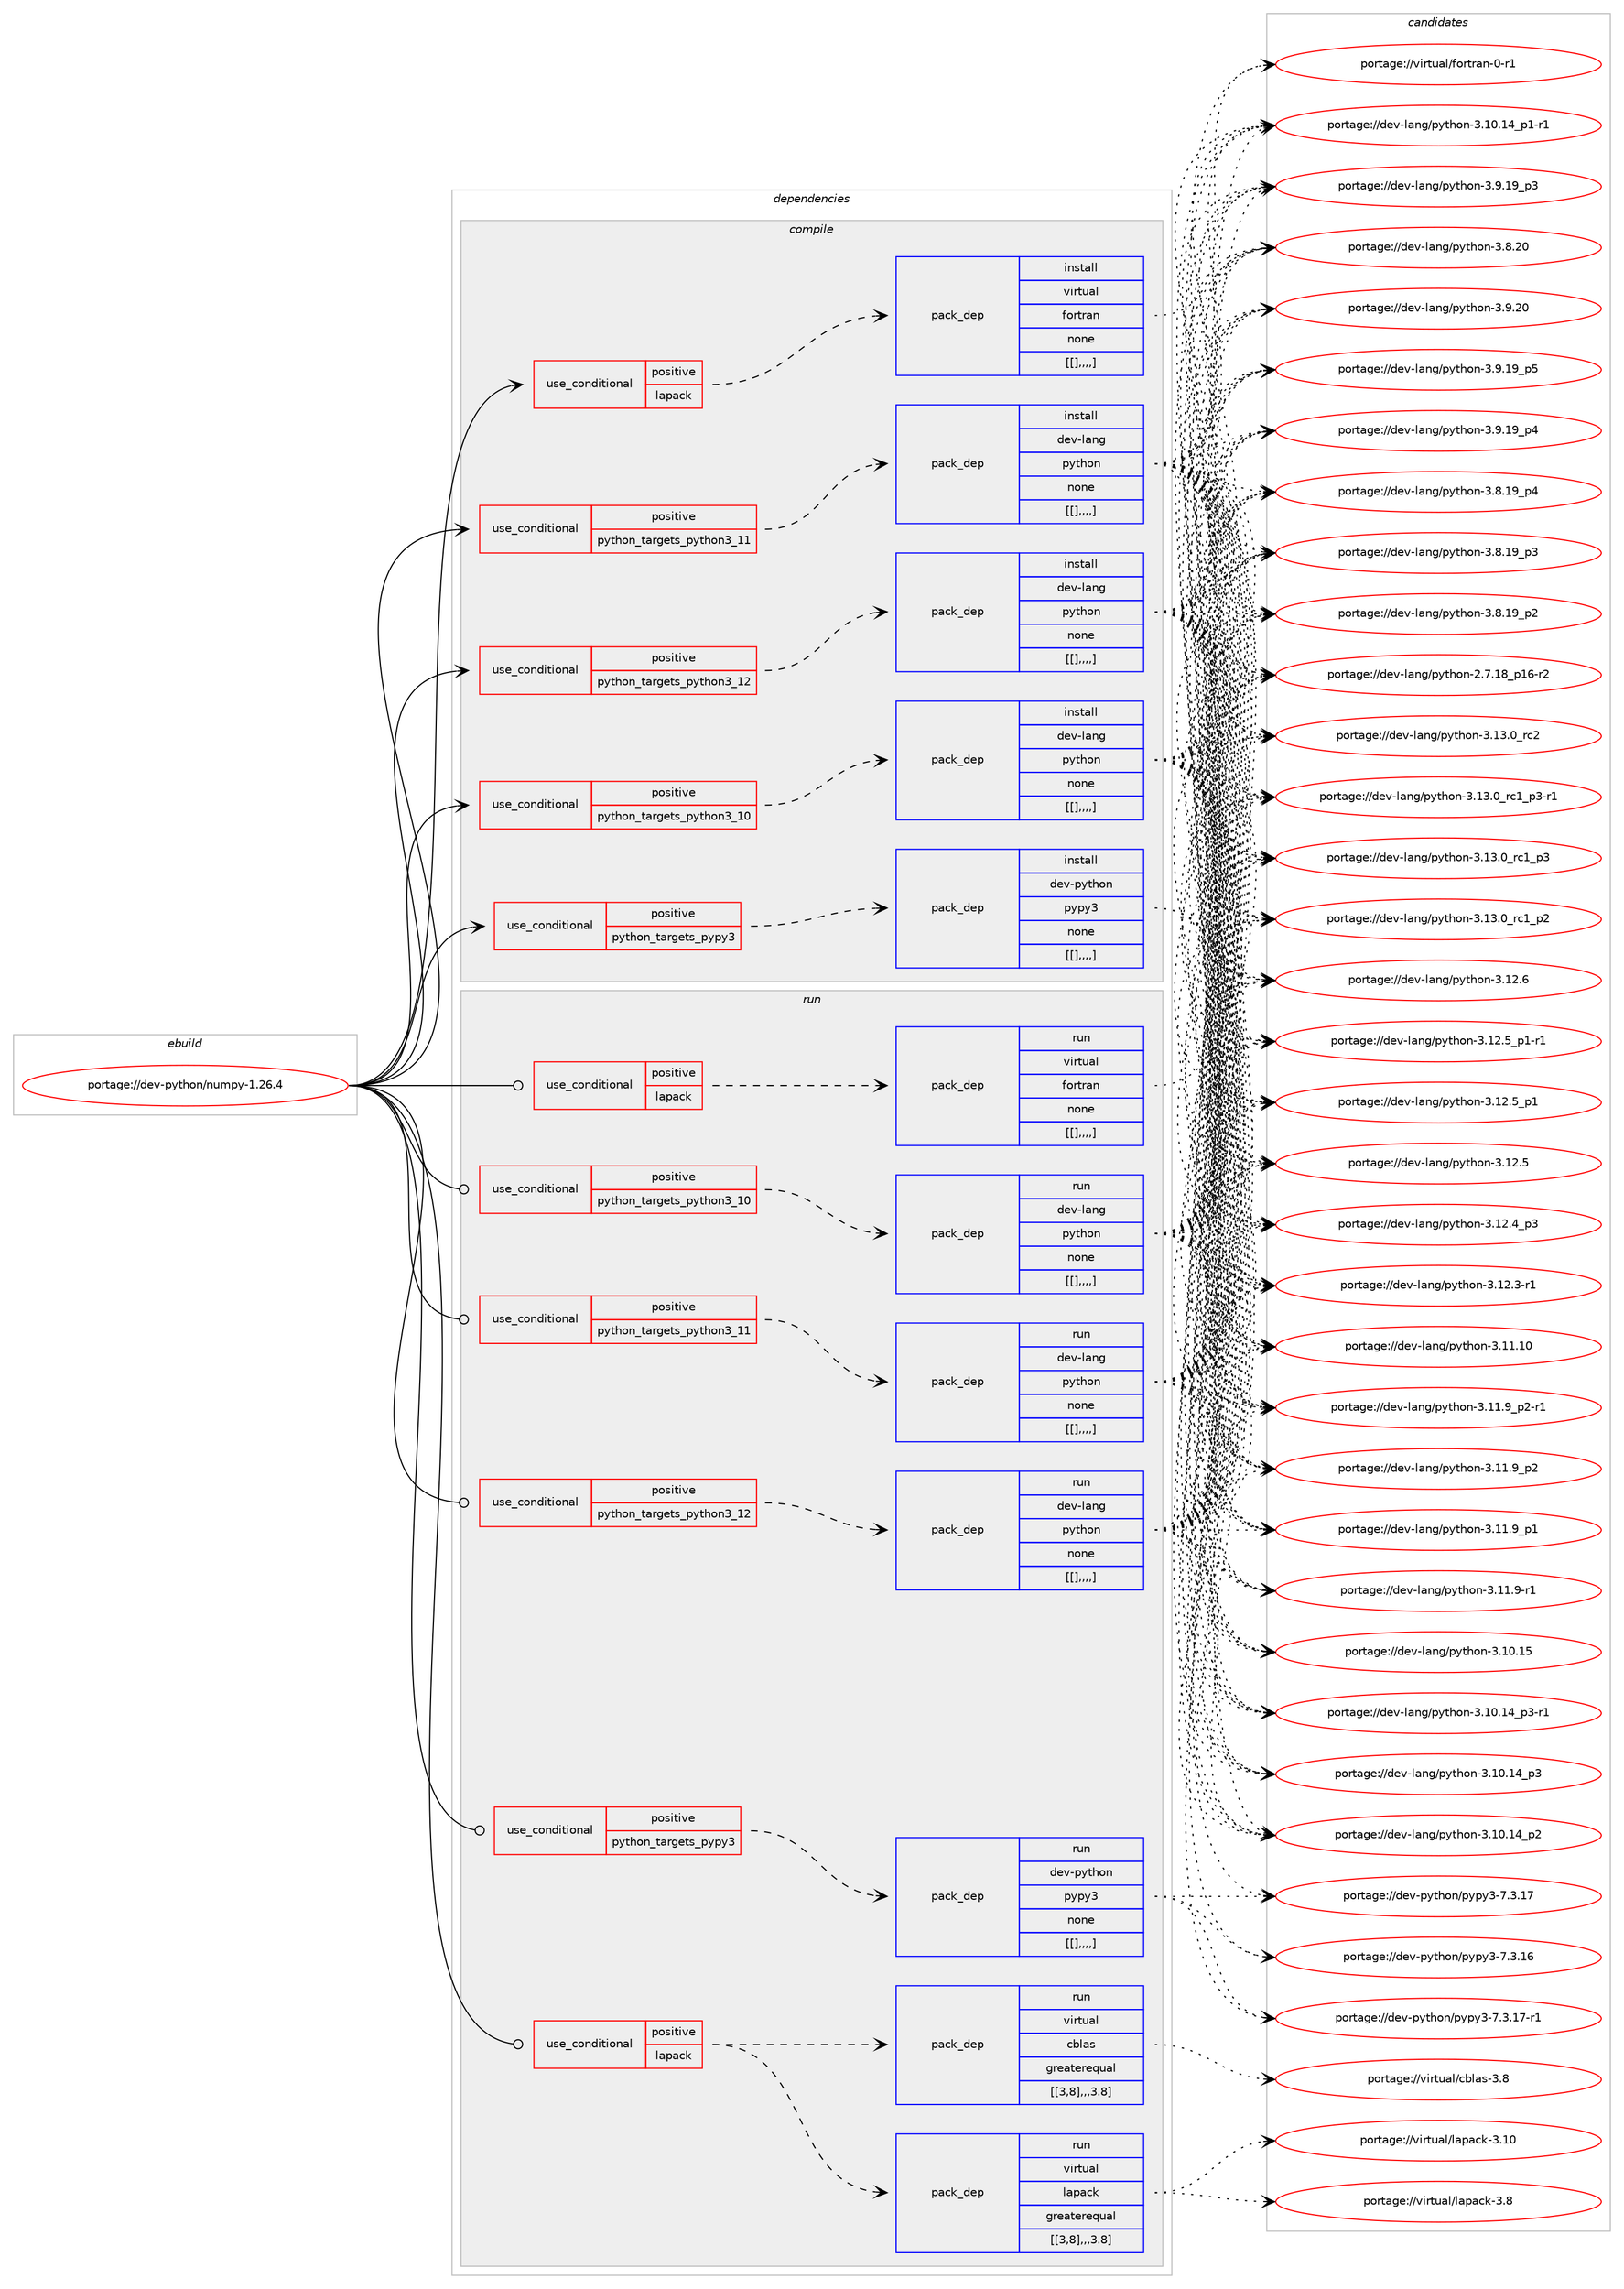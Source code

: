 digraph prolog {

# *************
# Graph options
# *************

newrank=true;
concentrate=true;
compound=true;
graph [rankdir=LR,fontname=Helvetica,fontsize=10,ranksep=1.5];#, ranksep=2.5, nodesep=0.2];
edge  [arrowhead=vee];
node  [fontname=Helvetica,fontsize=10];

# **********
# The ebuild
# **********

subgraph cluster_leftcol {
color=gray;
label=<<i>ebuild</i>>;
id [label="portage://dev-python/numpy-1.26.4", color=red, width=4, href="../dev-python/numpy-1.26.4.svg"];
}

# ****************
# The dependencies
# ****************

subgraph cluster_midcol {
color=gray;
label=<<i>dependencies</i>>;
subgraph cluster_compile {
fillcolor="#eeeeee";
style=filled;
label=<<i>compile</i>>;
subgraph cond36090 {
dependency154043 [label=<<TABLE BORDER="0" CELLBORDER="1" CELLSPACING="0" CELLPADDING="4"><TR><TD ROWSPAN="3" CELLPADDING="10">use_conditional</TD></TR><TR><TD>positive</TD></TR><TR><TD>lapack</TD></TR></TABLE>>, shape=none, color=red];
subgraph pack116735 {
dependency154044 [label=<<TABLE BORDER="0" CELLBORDER="1" CELLSPACING="0" CELLPADDING="4" WIDTH="220"><TR><TD ROWSPAN="6" CELLPADDING="30">pack_dep</TD></TR><TR><TD WIDTH="110">install</TD></TR><TR><TD>virtual</TD></TR><TR><TD>fortran</TD></TR><TR><TD>none</TD></TR><TR><TD>[[],,,,]</TD></TR></TABLE>>, shape=none, color=blue];
}
dependency154043:e -> dependency154044:w [weight=20,style="dashed",arrowhead="vee"];
}
id:e -> dependency154043:w [weight=20,style="solid",arrowhead="vee"];
subgraph cond36091 {
dependency154045 [label=<<TABLE BORDER="0" CELLBORDER="1" CELLSPACING="0" CELLPADDING="4"><TR><TD ROWSPAN="3" CELLPADDING="10">use_conditional</TD></TR><TR><TD>positive</TD></TR><TR><TD>python_targets_pypy3</TD></TR></TABLE>>, shape=none, color=red];
subgraph pack116736 {
dependency154046 [label=<<TABLE BORDER="0" CELLBORDER="1" CELLSPACING="0" CELLPADDING="4" WIDTH="220"><TR><TD ROWSPAN="6" CELLPADDING="30">pack_dep</TD></TR><TR><TD WIDTH="110">install</TD></TR><TR><TD>dev-python</TD></TR><TR><TD>pypy3</TD></TR><TR><TD>none</TD></TR><TR><TD>[[],,,,]</TD></TR></TABLE>>, shape=none, color=blue];
}
dependency154045:e -> dependency154046:w [weight=20,style="dashed",arrowhead="vee"];
}
id:e -> dependency154045:w [weight=20,style="solid",arrowhead="vee"];
subgraph cond36092 {
dependency154047 [label=<<TABLE BORDER="0" CELLBORDER="1" CELLSPACING="0" CELLPADDING="4"><TR><TD ROWSPAN="3" CELLPADDING="10">use_conditional</TD></TR><TR><TD>positive</TD></TR><TR><TD>python_targets_python3_10</TD></TR></TABLE>>, shape=none, color=red];
subgraph pack116737 {
dependency154048 [label=<<TABLE BORDER="0" CELLBORDER="1" CELLSPACING="0" CELLPADDING="4" WIDTH="220"><TR><TD ROWSPAN="6" CELLPADDING="30">pack_dep</TD></TR><TR><TD WIDTH="110">install</TD></TR><TR><TD>dev-lang</TD></TR><TR><TD>python</TD></TR><TR><TD>none</TD></TR><TR><TD>[[],,,,]</TD></TR></TABLE>>, shape=none, color=blue];
}
dependency154047:e -> dependency154048:w [weight=20,style="dashed",arrowhead="vee"];
}
id:e -> dependency154047:w [weight=20,style="solid",arrowhead="vee"];
subgraph cond36093 {
dependency154049 [label=<<TABLE BORDER="0" CELLBORDER="1" CELLSPACING="0" CELLPADDING="4"><TR><TD ROWSPAN="3" CELLPADDING="10">use_conditional</TD></TR><TR><TD>positive</TD></TR><TR><TD>python_targets_python3_11</TD></TR></TABLE>>, shape=none, color=red];
subgraph pack116738 {
dependency154050 [label=<<TABLE BORDER="0" CELLBORDER="1" CELLSPACING="0" CELLPADDING="4" WIDTH="220"><TR><TD ROWSPAN="6" CELLPADDING="30">pack_dep</TD></TR><TR><TD WIDTH="110">install</TD></TR><TR><TD>dev-lang</TD></TR><TR><TD>python</TD></TR><TR><TD>none</TD></TR><TR><TD>[[],,,,]</TD></TR></TABLE>>, shape=none, color=blue];
}
dependency154049:e -> dependency154050:w [weight=20,style="dashed",arrowhead="vee"];
}
id:e -> dependency154049:w [weight=20,style="solid",arrowhead="vee"];
subgraph cond36094 {
dependency154051 [label=<<TABLE BORDER="0" CELLBORDER="1" CELLSPACING="0" CELLPADDING="4"><TR><TD ROWSPAN="3" CELLPADDING="10">use_conditional</TD></TR><TR><TD>positive</TD></TR><TR><TD>python_targets_python3_12</TD></TR></TABLE>>, shape=none, color=red];
subgraph pack116739 {
dependency154052 [label=<<TABLE BORDER="0" CELLBORDER="1" CELLSPACING="0" CELLPADDING="4" WIDTH="220"><TR><TD ROWSPAN="6" CELLPADDING="30">pack_dep</TD></TR><TR><TD WIDTH="110">install</TD></TR><TR><TD>dev-lang</TD></TR><TR><TD>python</TD></TR><TR><TD>none</TD></TR><TR><TD>[[],,,,]</TD></TR></TABLE>>, shape=none, color=blue];
}
dependency154051:e -> dependency154052:w [weight=20,style="dashed",arrowhead="vee"];
}
id:e -> dependency154051:w [weight=20,style="solid",arrowhead="vee"];
}
subgraph cluster_compileandrun {
fillcolor="#eeeeee";
style=filled;
label=<<i>compile and run</i>>;
}
subgraph cluster_run {
fillcolor="#eeeeee";
style=filled;
label=<<i>run</i>>;
subgraph cond36095 {
dependency154053 [label=<<TABLE BORDER="0" CELLBORDER="1" CELLSPACING="0" CELLPADDING="4"><TR><TD ROWSPAN="3" CELLPADDING="10">use_conditional</TD></TR><TR><TD>positive</TD></TR><TR><TD>lapack</TD></TR></TABLE>>, shape=none, color=red];
subgraph pack116740 {
dependency154054 [label=<<TABLE BORDER="0" CELLBORDER="1" CELLSPACING="0" CELLPADDING="4" WIDTH="220"><TR><TD ROWSPAN="6" CELLPADDING="30">pack_dep</TD></TR><TR><TD WIDTH="110">run</TD></TR><TR><TD>virtual</TD></TR><TR><TD>cblas</TD></TR><TR><TD>greaterequal</TD></TR><TR><TD>[[3,8],,,3.8]</TD></TR></TABLE>>, shape=none, color=blue];
}
dependency154053:e -> dependency154054:w [weight=20,style="dashed",arrowhead="vee"];
subgraph pack116741 {
dependency154055 [label=<<TABLE BORDER="0" CELLBORDER="1" CELLSPACING="0" CELLPADDING="4" WIDTH="220"><TR><TD ROWSPAN="6" CELLPADDING="30">pack_dep</TD></TR><TR><TD WIDTH="110">run</TD></TR><TR><TD>virtual</TD></TR><TR><TD>lapack</TD></TR><TR><TD>greaterequal</TD></TR><TR><TD>[[3,8],,,3.8]</TD></TR></TABLE>>, shape=none, color=blue];
}
dependency154053:e -> dependency154055:w [weight=20,style="dashed",arrowhead="vee"];
}
id:e -> dependency154053:w [weight=20,style="solid",arrowhead="odot"];
subgraph cond36096 {
dependency154056 [label=<<TABLE BORDER="0" CELLBORDER="1" CELLSPACING="0" CELLPADDING="4"><TR><TD ROWSPAN="3" CELLPADDING="10">use_conditional</TD></TR><TR><TD>positive</TD></TR><TR><TD>lapack</TD></TR></TABLE>>, shape=none, color=red];
subgraph pack116742 {
dependency154057 [label=<<TABLE BORDER="0" CELLBORDER="1" CELLSPACING="0" CELLPADDING="4" WIDTH="220"><TR><TD ROWSPAN="6" CELLPADDING="30">pack_dep</TD></TR><TR><TD WIDTH="110">run</TD></TR><TR><TD>virtual</TD></TR><TR><TD>fortran</TD></TR><TR><TD>none</TD></TR><TR><TD>[[],,,,]</TD></TR></TABLE>>, shape=none, color=blue];
}
dependency154056:e -> dependency154057:w [weight=20,style="dashed",arrowhead="vee"];
}
id:e -> dependency154056:w [weight=20,style="solid",arrowhead="odot"];
subgraph cond36097 {
dependency154058 [label=<<TABLE BORDER="0" CELLBORDER="1" CELLSPACING="0" CELLPADDING="4"><TR><TD ROWSPAN="3" CELLPADDING="10">use_conditional</TD></TR><TR><TD>positive</TD></TR><TR><TD>python_targets_pypy3</TD></TR></TABLE>>, shape=none, color=red];
subgraph pack116743 {
dependency154059 [label=<<TABLE BORDER="0" CELLBORDER="1" CELLSPACING="0" CELLPADDING="4" WIDTH="220"><TR><TD ROWSPAN="6" CELLPADDING="30">pack_dep</TD></TR><TR><TD WIDTH="110">run</TD></TR><TR><TD>dev-python</TD></TR><TR><TD>pypy3</TD></TR><TR><TD>none</TD></TR><TR><TD>[[],,,,]</TD></TR></TABLE>>, shape=none, color=blue];
}
dependency154058:e -> dependency154059:w [weight=20,style="dashed",arrowhead="vee"];
}
id:e -> dependency154058:w [weight=20,style="solid",arrowhead="odot"];
subgraph cond36098 {
dependency154060 [label=<<TABLE BORDER="0" CELLBORDER="1" CELLSPACING="0" CELLPADDING="4"><TR><TD ROWSPAN="3" CELLPADDING="10">use_conditional</TD></TR><TR><TD>positive</TD></TR><TR><TD>python_targets_python3_10</TD></TR></TABLE>>, shape=none, color=red];
subgraph pack116744 {
dependency154061 [label=<<TABLE BORDER="0" CELLBORDER="1" CELLSPACING="0" CELLPADDING="4" WIDTH="220"><TR><TD ROWSPAN="6" CELLPADDING="30">pack_dep</TD></TR><TR><TD WIDTH="110">run</TD></TR><TR><TD>dev-lang</TD></TR><TR><TD>python</TD></TR><TR><TD>none</TD></TR><TR><TD>[[],,,,]</TD></TR></TABLE>>, shape=none, color=blue];
}
dependency154060:e -> dependency154061:w [weight=20,style="dashed",arrowhead="vee"];
}
id:e -> dependency154060:w [weight=20,style="solid",arrowhead="odot"];
subgraph cond36099 {
dependency154062 [label=<<TABLE BORDER="0" CELLBORDER="1" CELLSPACING="0" CELLPADDING="4"><TR><TD ROWSPAN="3" CELLPADDING="10">use_conditional</TD></TR><TR><TD>positive</TD></TR><TR><TD>python_targets_python3_11</TD></TR></TABLE>>, shape=none, color=red];
subgraph pack116745 {
dependency154063 [label=<<TABLE BORDER="0" CELLBORDER="1" CELLSPACING="0" CELLPADDING="4" WIDTH="220"><TR><TD ROWSPAN="6" CELLPADDING="30">pack_dep</TD></TR><TR><TD WIDTH="110">run</TD></TR><TR><TD>dev-lang</TD></TR><TR><TD>python</TD></TR><TR><TD>none</TD></TR><TR><TD>[[],,,,]</TD></TR></TABLE>>, shape=none, color=blue];
}
dependency154062:e -> dependency154063:w [weight=20,style="dashed",arrowhead="vee"];
}
id:e -> dependency154062:w [weight=20,style="solid",arrowhead="odot"];
subgraph cond36100 {
dependency154064 [label=<<TABLE BORDER="0" CELLBORDER="1" CELLSPACING="0" CELLPADDING="4"><TR><TD ROWSPAN="3" CELLPADDING="10">use_conditional</TD></TR><TR><TD>positive</TD></TR><TR><TD>python_targets_python3_12</TD></TR></TABLE>>, shape=none, color=red];
subgraph pack116746 {
dependency154065 [label=<<TABLE BORDER="0" CELLBORDER="1" CELLSPACING="0" CELLPADDING="4" WIDTH="220"><TR><TD ROWSPAN="6" CELLPADDING="30">pack_dep</TD></TR><TR><TD WIDTH="110">run</TD></TR><TR><TD>dev-lang</TD></TR><TR><TD>python</TD></TR><TR><TD>none</TD></TR><TR><TD>[[],,,,]</TD></TR></TABLE>>, shape=none, color=blue];
}
dependency154064:e -> dependency154065:w [weight=20,style="dashed",arrowhead="vee"];
}
id:e -> dependency154064:w [weight=20,style="solid",arrowhead="odot"];
}
}

# **************
# The candidates
# **************

subgraph cluster_choices {
rank=same;
color=gray;
label=<<i>candidates</i>>;

subgraph choice116735 {
color=black;
nodesep=1;
choice11810511411611797108471021111141161149711045484511449 [label="portage://virtual/fortran-0-r1", color=red, width=4,href="../virtual/fortran-0-r1.svg"];
dependency154044:e -> choice11810511411611797108471021111141161149711045484511449:w [style=dotted,weight="100"];
}
subgraph choice116736 {
color=black;
nodesep=1;
choice100101118451121211161041111104711212111212151455546514649554511449 [label="portage://dev-python/pypy3-7.3.17-r1", color=red, width=4,href="../dev-python/pypy3-7.3.17-r1.svg"];
choice10010111845112121116104111110471121211121215145554651464955 [label="portage://dev-python/pypy3-7.3.17", color=red, width=4,href="../dev-python/pypy3-7.3.17.svg"];
choice10010111845112121116104111110471121211121215145554651464954 [label="portage://dev-python/pypy3-7.3.16", color=red, width=4,href="../dev-python/pypy3-7.3.16.svg"];
dependency154046:e -> choice100101118451121211161041111104711212111212151455546514649554511449:w [style=dotted,weight="100"];
dependency154046:e -> choice10010111845112121116104111110471121211121215145554651464955:w [style=dotted,weight="100"];
dependency154046:e -> choice10010111845112121116104111110471121211121215145554651464954:w [style=dotted,weight="100"];
}
subgraph choice116737 {
color=black;
nodesep=1;
choice10010111845108971101034711212111610411111045514649514648951149950 [label="portage://dev-lang/python-3.13.0_rc2", color=red, width=4,href="../dev-lang/python-3.13.0_rc2.svg"];
choice1001011184510897110103471121211161041111104551464951464895114994995112514511449 [label="portage://dev-lang/python-3.13.0_rc1_p3-r1", color=red, width=4,href="../dev-lang/python-3.13.0_rc1_p3-r1.svg"];
choice100101118451089711010347112121116104111110455146495146489511499499511251 [label="portage://dev-lang/python-3.13.0_rc1_p3", color=red, width=4,href="../dev-lang/python-3.13.0_rc1_p3.svg"];
choice100101118451089711010347112121116104111110455146495146489511499499511250 [label="portage://dev-lang/python-3.13.0_rc1_p2", color=red, width=4,href="../dev-lang/python-3.13.0_rc1_p2.svg"];
choice10010111845108971101034711212111610411111045514649504654 [label="portage://dev-lang/python-3.12.6", color=red, width=4,href="../dev-lang/python-3.12.6.svg"];
choice1001011184510897110103471121211161041111104551464950465395112494511449 [label="portage://dev-lang/python-3.12.5_p1-r1", color=red, width=4,href="../dev-lang/python-3.12.5_p1-r1.svg"];
choice100101118451089711010347112121116104111110455146495046539511249 [label="portage://dev-lang/python-3.12.5_p1", color=red, width=4,href="../dev-lang/python-3.12.5_p1.svg"];
choice10010111845108971101034711212111610411111045514649504653 [label="portage://dev-lang/python-3.12.5", color=red, width=4,href="../dev-lang/python-3.12.5.svg"];
choice100101118451089711010347112121116104111110455146495046529511251 [label="portage://dev-lang/python-3.12.4_p3", color=red, width=4,href="../dev-lang/python-3.12.4_p3.svg"];
choice100101118451089711010347112121116104111110455146495046514511449 [label="portage://dev-lang/python-3.12.3-r1", color=red, width=4,href="../dev-lang/python-3.12.3-r1.svg"];
choice1001011184510897110103471121211161041111104551464949464948 [label="portage://dev-lang/python-3.11.10", color=red, width=4,href="../dev-lang/python-3.11.10.svg"];
choice1001011184510897110103471121211161041111104551464949465795112504511449 [label="portage://dev-lang/python-3.11.9_p2-r1", color=red, width=4,href="../dev-lang/python-3.11.9_p2-r1.svg"];
choice100101118451089711010347112121116104111110455146494946579511250 [label="portage://dev-lang/python-3.11.9_p2", color=red, width=4,href="../dev-lang/python-3.11.9_p2.svg"];
choice100101118451089711010347112121116104111110455146494946579511249 [label="portage://dev-lang/python-3.11.9_p1", color=red, width=4,href="../dev-lang/python-3.11.9_p1.svg"];
choice100101118451089711010347112121116104111110455146494946574511449 [label="portage://dev-lang/python-3.11.9-r1", color=red, width=4,href="../dev-lang/python-3.11.9-r1.svg"];
choice1001011184510897110103471121211161041111104551464948464953 [label="portage://dev-lang/python-3.10.15", color=red, width=4,href="../dev-lang/python-3.10.15.svg"];
choice100101118451089711010347112121116104111110455146494846495295112514511449 [label="portage://dev-lang/python-3.10.14_p3-r1", color=red, width=4,href="../dev-lang/python-3.10.14_p3-r1.svg"];
choice10010111845108971101034711212111610411111045514649484649529511251 [label="portage://dev-lang/python-3.10.14_p3", color=red, width=4,href="../dev-lang/python-3.10.14_p3.svg"];
choice10010111845108971101034711212111610411111045514649484649529511250 [label="portage://dev-lang/python-3.10.14_p2", color=red, width=4,href="../dev-lang/python-3.10.14_p2.svg"];
choice100101118451089711010347112121116104111110455146494846495295112494511449 [label="portage://dev-lang/python-3.10.14_p1-r1", color=red, width=4,href="../dev-lang/python-3.10.14_p1-r1.svg"];
choice10010111845108971101034711212111610411111045514657465048 [label="portage://dev-lang/python-3.9.20", color=red, width=4,href="../dev-lang/python-3.9.20.svg"];
choice100101118451089711010347112121116104111110455146574649579511253 [label="portage://dev-lang/python-3.9.19_p5", color=red, width=4,href="../dev-lang/python-3.9.19_p5.svg"];
choice100101118451089711010347112121116104111110455146574649579511252 [label="portage://dev-lang/python-3.9.19_p4", color=red, width=4,href="../dev-lang/python-3.9.19_p4.svg"];
choice100101118451089711010347112121116104111110455146574649579511251 [label="portage://dev-lang/python-3.9.19_p3", color=red, width=4,href="../dev-lang/python-3.9.19_p3.svg"];
choice10010111845108971101034711212111610411111045514656465048 [label="portage://dev-lang/python-3.8.20", color=red, width=4,href="../dev-lang/python-3.8.20.svg"];
choice100101118451089711010347112121116104111110455146564649579511252 [label="portage://dev-lang/python-3.8.19_p4", color=red, width=4,href="../dev-lang/python-3.8.19_p4.svg"];
choice100101118451089711010347112121116104111110455146564649579511251 [label="portage://dev-lang/python-3.8.19_p3", color=red, width=4,href="../dev-lang/python-3.8.19_p3.svg"];
choice100101118451089711010347112121116104111110455146564649579511250 [label="portage://dev-lang/python-3.8.19_p2", color=red, width=4,href="../dev-lang/python-3.8.19_p2.svg"];
choice100101118451089711010347112121116104111110455046554649569511249544511450 [label="portage://dev-lang/python-2.7.18_p16-r2", color=red, width=4,href="../dev-lang/python-2.7.18_p16-r2.svg"];
dependency154048:e -> choice10010111845108971101034711212111610411111045514649514648951149950:w [style=dotted,weight="100"];
dependency154048:e -> choice1001011184510897110103471121211161041111104551464951464895114994995112514511449:w [style=dotted,weight="100"];
dependency154048:e -> choice100101118451089711010347112121116104111110455146495146489511499499511251:w [style=dotted,weight="100"];
dependency154048:e -> choice100101118451089711010347112121116104111110455146495146489511499499511250:w [style=dotted,weight="100"];
dependency154048:e -> choice10010111845108971101034711212111610411111045514649504654:w [style=dotted,weight="100"];
dependency154048:e -> choice1001011184510897110103471121211161041111104551464950465395112494511449:w [style=dotted,weight="100"];
dependency154048:e -> choice100101118451089711010347112121116104111110455146495046539511249:w [style=dotted,weight="100"];
dependency154048:e -> choice10010111845108971101034711212111610411111045514649504653:w [style=dotted,weight="100"];
dependency154048:e -> choice100101118451089711010347112121116104111110455146495046529511251:w [style=dotted,weight="100"];
dependency154048:e -> choice100101118451089711010347112121116104111110455146495046514511449:w [style=dotted,weight="100"];
dependency154048:e -> choice1001011184510897110103471121211161041111104551464949464948:w [style=dotted,weight="100"];
dependency154048:e -> choice1001011184510897110103471121211161041111104551464949465795112504511449:w [style=dotted,weight="100"];
dependency154048:e -> choice100101118451089711010347112121116104111110455146494946579511250:w [style=dotted,weight="100"];
dependency154048:e -> choice100101118451089711010347112121116104111110455146494946579511249:w [style=dotted,weight="100"];
dependency154048:e -> choice100101118451089711010347112121116104111110455146494946574511449:w [style=dotted,weight="100"];
dependency154048:e -> choice1001011184510897110103471121211161041111104551464948464953:w [style=dotted,weight="100"];
dependency154048:e -> choice100101118451089711010347112121116104111110455146494846495295112514511449:w [style=dotted,weight="100"];
dependency154048:e -> choice10010111845108971101034711212111610411111045514649484649529511251:w [style=dotted,weight="100"];
dependency154048:e -> choice10010111845108971101034711212111610411111045514649484649529511250:w [style=dotted,weight="100"];
dependency154048:e -> choice100101118451089711010347112121116104111110455146494846495295112494511449:w [style=dotted,weight="100"];
dependency154048:e -> choice10010111845108971101034711212111610411111045514657465048:w [style=dotted,weight="100"];
dependency154048:e -> choice100101118451089711010347112121116104111110455146574649579511253:w [style=dotted,weight="100"];
dependency154048:e -> choice100101118451089711010347112121116104111110455146574649579511252:w [style=dotted,weight="100"];
dependency154048:e -> choice100101118451089711010347112121116104111110455146574649579511251:w [style=dotted,weight="100"];
dependency154048:e -> choice10010111845108971101034711212111610411111045514656465048:w [style=dotted,weight="100"];
dependency154048:e -> choice100101118451089711010347112121116104111110455146564649579511252:w [style=dotted,weight="100"];
dependency154048:e -> choice100101118451089711010347112121116104111110455146564649579511251:w [style=dotted,weight="100"];
dependency154048:e -> choice100101118451089711010347112121116104111110455146564649579511250:w [style=dotted,weight="100"];
dependency154048:e -> choice100101118451089711010347112121116104111110455046554649569511249544511450:w [style=dotted,weight="100"];
}
subgraph choice116738 {
color=black;
nodesep=1;
choice10010111845108971101034711212111610411111045514649514648951149950 [label="portage://dev-lang/python-3.13.0_rc2", color=red, width=4,href="../dev-lang/python-3.13.0_rc2.svg"];
choice1001011184510897110103471121211161041111104551464951464895114994995112514511449 [label="portage://dev-lang/python-3.13.0_rc1_p3-r1", color=red, width=4,href="../dev-lang/python-3.13.0_rc1_p3-r1.svg"];
choice100101118451089711010347112121116104111110455146495146489511499499511251 [label="portage://dev-lang/python-3.13.0_rc1_p3", color=red, width=4,href="../dev-lang/python-3.13.0_rc1_p3.svg"];
choice100101118451089711010347112121116104111110455146495146489511499499511250 [label="portage://dev-lang/python-3.13.0_rc1_p2", color=red, width=4,href="../dev-lang/python-3.13.0_rc1_p2.svg"];
choice10010111845108971101034711212111610411111045514649504654 [label="portage://dev-lang/python-3.12.6", color=red, width=4,href="../dev-lang/python-3.12.6.svg"];
choice1001011184510897110103471121211161041111104551464950465395112494511449 [label="portage://dev-lang/python-3.12.5_p1-r1", color=red, width=4,href="../dev-lang/python-3.12.5_p1-r1.svg"];
choice100101118451089711010347112121116104111110455146495046539511249 [label="portage://dev-lang/python-3.12.5_p1", color=red, width=4,href="../dev-lang/python-3.12.5_p1.svg"];
choice10010111845108971101034711212111610411111045514649504653 [label="portage://dev-lang/python-3.12.5", color=red, width=4,href="../dev-lang/python-3.12.5.svg"];
choice100101118451089711010347112121116104111110455146495046529511251 [label="portage://dev-lang/python-3.12.4_p3", color=red, width=4,href="../dev-lang/python-3.12.4_p3.svg"];
choice100101118451089711010347112121116104111110455146495046514511449 [label="portage://dev-lang/python-3.12.3-r1", color=red, width=4,href="../dev-lang/python-3.12.3-r1.svg"];
choice1001011184510897110103471121211161041111104551464949464948 [label="portage://dev-lang/python-3.11.10", color=red, width=4,href="../dev-lang/python-3.11.10.svg"];
choice1001011184510897110103471121211161041111104551464949465795112504511449 [label="portage://dev-lang/python-3.11.9_p2-r1", color=red, width=4,href="../dev-lang/python-3.11.9_p2-r1.svg"];
choice100101118451089711010347112121116104111110455146494946579511250 [label="portage://dev-lang/python-3.11.9_p2", color=red, width=4,href="../dev-lang/python-3.11.9_p2.svg"];
choice100101118451089711010347112121116104111110455146494946579511249 [label="portage://dev-lang/python-3.11.9_p1", color=red, width=4,href="../dev-lang/python-3.11.9_p1.svg"];
choice100101118451089711010347112121116104111110455146494946574511449 [label="portage://dev-lang/python-3.11.9-r1", color=red, width=4,href="../dev-lang/python-3.11.9-r1.svg"];
choice1001011184510897110103471121211161041111104551464948464953 [label="portage://dev-lang/python-3.10.15", color=red, width=4,href="../dev-lang/python-3.10.15.svg"];
choice100101118451089711010347112121116104111110455146494846495295112514511449 [label="portage://dev-lang/python-3.10.14_p3-r1", color=red, width=4,href="../dev-lang/python-3.10.14_p3-r1.svg"];
choice10010111845108971101034711212111610411111045514649484649529511251 [label="portage://dev-lang/python-3.10.14_p3", color=red, width=4,href="../dev-lang/python-3.10.14_p3.svg"];
choice10010111845108971101034711212111610411111045514649484649529511250 [label="portage://dev-lang/python-3.10.14_p2", color=red, width=4,href="../dev-lang/python-3.10.14_p2.svg"];
choice100101118451089711010347112121116104111110455146494846495295112494511449 [label="portage://dev-lang/python-3.10.14_p1-r1", color=red, width=4,href="../dev-lang/python-3.10.14_p1-r1.svg"];
choice10010111845108971101034711212111610411111045514657465048 [label="portage://dev-lang/python-3.9.20", color=red, width=4,href="../dev-lang/python-3.9.20.svg"];
choice100101118451089711010347112121116104111110455146574649579511253 [label="portage://dev-lang/python-3.9.19_p5", color=red, width=4,href="../dev-lang/python-3.9.19_p5.svg"];
choice100101118451089711010347112121116104111110455146574649579511252 [label="portage://dev-lang/python-3.9.19_p4", color=red, width=4,href="../dev-lang/python-3.9.19_p4.svg"];
choice100101118451089711010347112121116104111110455146574649579511251 [label="portage://dev-lang/python-3.9.19_p3", color=red, width=4,href="../dev-lang/python-3.9.19_p3.svg"];
choice10010111845108971101034711212111610411111045514656465048 [label="portage://dev-lang/python-3.8.20", color=red, width=4,href="../dev-lang/python-3.8.20.svg"];
choice100101118451089711010347112121116104111110455146564649579511252 [label="portage://dev-lang/python-3.8.19_p4", color=red, width=4,href="../dev-lang/python-3.8.19_p4.svg"];
choice100101118451089711010347112121116104111110455146564649579511251 [label="portage://dev-lang/python-3.8.19_p3", color=red, width=4,href="../dev-lang/python-3.8.19_p3.svg"];
choice100101118451089711010347112121116104111110455146564649579511250 [label="portage://dev-lang/python-3.8.19_p2", color=red, width=4,href="../dev-lang/python-3.8.19_p2.svg"];
choice100101118451089711010347112121116104111110455046554649569511249544511450 [label="portage://dev-lang/python-2.7.18_p16-r2", color=red, width=4,href="../dev-lang/python-2.7.18_p16-r2.svg"];
dependency154050:e -> choice10010111845108971101034711212111610411111045514649514648951149950:w [style=dotted,weight="100"];
dependency154050:e -> choice1001011184510897110103471121211161041111104551464951464895114994995112514511449:w [style=dotted,weight="100"];
dependency154050:e -> choice100101118451089711010347112121116104111110455146495146489511499499511251:w [style=dotted,weight="100"];
dependency154050:e -> choice100101118451089711010347112121116104111110455146495146489511499499511250:w [style=dotted,weight="100"];
dependency154050:e -> choice10010111845108971101034711212111610411111045514649504654:w [style=dotted,weight="100"];
dependency154050:e -> choice1001011184510897110103471121211161041111104551464950465395112494511449:w [style=dotted,weight="100"];
dependency154050:e -> choice100101118451089711010347112121116104111110455146495046539511249:w [style=dotted,weight="100"];
dependency154050:e -> choice10010111845108971101034711212111610411111045514649504653:w [style=dotted,weight="100"];
dependency154050:e -> choice100101118451089711010347112121116104111110455146495046529511251:w [style=dotted,weight="100"];
dependency154050:e -> choice100101118451089711010347112121116104111110455146495046514511449:w [style=dotted,weight="100"];
dependency154050:e -> choice1001011184510897110103471121211161041111104551464949464948:w [style=dotted,weight="100"];
dependency154050:e -> choice1001011184510897110103471121211161041111104551464949465795112504511449:w [style=dotted,weight="100"];
dependency154050:e -> choice100101118451089711010347112121116104111110455146494946579511250:w [style=dotted,weight="100"];
dependency154050:e -> choice100101118451089711010347112121116104111110455146494946579511249:w [style=dotted,weight="100"];
dependency154050:e -> choice100101118451089711010347112121116104111110455146494946574511449:w [style=dotted,weight="100"];
dependency154050:e -> choice1001011184510897110103471121211161041111104551464948464953:w [style=dotted,weight="100"];
dependency154050:e -> choice100101118451089711010347112121116104111110455146494846495295112514511449:w [style=dotted,weight="100"];
dependency154050:e -> choice10010111845108971101034711212111610411111045514649484649529511251:w [style=dotted,weight="100"];
dependency154050:e -> choice10010111845108971101034711212111610411111045514649484649529511250:w [style=dotted,weight="100"];
dependency154050:e -> choice100101118451089711010347112121116104111110455146494846495295112494511449:w [style=dotted,weight="100"];
dependency154050:e -> choice10010111845108971101034711212111610411111045514657465048:w [style=dotted,weight="100"];
dependency154050:e -> choice100101118451089711010347112121116104111110455146574649579511253:w [style=dotted,weight="100"];
dependency154050:e -> choice100101118451089711010347112121116104111110455146574649579511252:w [style=dotted,weight="100"];
dependency154050:e -> choice100101118451089711010347112121116104111110455146574649579511251:w [style=dotted,weight="100"];
dependency154050:e -> choice10010111845108971101034711212111610411111045514656465048:w [style=dotted,weight="100"];
dependency154050:e -> choice100101118451089711010347112121116104111110455146564649579511252:w [style=dotted,weight="100"];
dependency154050:e -> choice100101118451089711010347112121116104111110455146564649579511251:w [style=dotted,weight="100"];
dependency154050:e -> choice100101118451089711010347112121116104111110455146564649579511250:w [style=dotted,weight="100"];
dependency154050:e -> choice100101118451089711010347112121116104111110455046554649569511249544511450:w [style=dotted,weight="100"];
}
subgraph choice116739 {
color=black;
nodesep=1;
choice10010111845108971101034711212111610411111045514649514648951149950 [label="portage://dev-lang/python-3.13.0_rc2", color=red, width=4,href="../dev-lang/python-3.13.0_rc2.svg"];
choice1001011184510897110103471121211161041111104551464951464895114994995112514511449 [label="portage://dev-lang/python-3.13.0_rc1_p3-r1", color=red, width=4,href="../dev-lang/python-3.13.0_rc1_p3-r1.svg"];
choice100101118451089711010347112121116104111110455146495146489511499499511251 [label="portage://dev-lang/python-3.13.0_rc1_p3", color=red, width=4,href="../dev-lang/python-3.13.0_rc1_p3.svg"];
choice100101118451089711010347112121116104111110455146495146489511499499511250 [label="portage://dev-lang/python-3.13.0_rc1_p2", color=red, width=4,href="../dev-lang/python-3.13.0_rc1_p2.svg"];
choice10010111845108971101034711212111610411111045514649504654 [label="portage://dev-lang/python-3.12.6", color=red, width=4,href="../dev-lang/python-3.12.6.svg"];
choice1001011184510897110103471121211161041111104551464950465395112494511449 [label="portage://dev-lang/python-3.12.5_p1-r1", color=red, width=4,href="../dev-lang/python-3.12.5_p1-r1.svg"];
choice100101118451089711010347112121116104111110455146495046539511249 [label="portage://dev-lang/python-3.12.5_p1", color=red, width=4,href="../dev-lang/python-3.12.5_p1.svg"];
choice10010111845108971101034711212111610411111045514649504653 [label="portage://dev-lang/python-3.12.5", color=red, width=4,href="../dev-lang/python-3.12.5.svg"];
choice100101118451089711010347112121116104111110455146495046529511251 [label="portage://dev-lang/python-3.12.4_p3", color=red, width=4,href="../dev-lang/python-3.12.4_p3.svg"];
choice100101118451089711010347112121116104111110455146495046514511449 [label="portage://dev-lang/python-3.12.3-r1", color=red, width=4,href="../dev-lang/python-3.12.3-r1.svg"];
choice1001011184510897110103471121211161041111104551464949464948 [label="portage://dev-lang/python-3.11.10", color=red, width=4,href="../dev-lang/python-3.11.10.svg"];
choice1001011184510897110103471121211161041111104551464949465795112504511449 [label="portage://dev-lang/python-3.11.9_p2-r1", color=red, width=4,href="../dev-lang/python-3.11.9_p2-r1.svg"];
choice100101118451089711010347112121116104111110455146494946579511250 [label="portage://dev-lang/python-3.11.9_p2", color=red, width=4,href="../dev-lang/python-3.11.9_p2.svg"];
choice100101118451089711010347112121116104111110455146494946579511249 [label="portage://dev-lang/python-3.11.9_p1", color=red, width=4,href="../dev-lang/python-3.11.9_p1.svg"];
choice100101118451089711010347112121116104111110455146494946574511449 [label="portage://dev-lang/python-3.11.9-r1", color=red, width=4,href="../dev-lang/python-3.11.9-r1.svg"];
choice1001011184510897110103471121211161041111104551464948464953 [label="portage://dev-lang/python-3.10.15", color=red, width=4,href="../dev-lang/python-3.10.15.svg"];
choice100101118451089711010347112121116104111110455146494846495295112514511449 [label="portage://dev-lang/python-3.10.14_p3-r1", color=red, width=4,href="../dev-lang/python-3.10.14_p3-r1.svg"];
choice10010111845108971101034711212111610411111045514649484649529511251 [label="portage://dev-lang/python-3.10.14_p3", color=red, width=4,href="../dev-lang/python-3.10.14_p3.svg"];
choice10010111845108971101034711212111610411111045514649484649529511250 [label="portage://dev-lang/python-3.10.14_p2", color=red, width=4,href="../dev-lang/python-3.10.14_p2.svg"];
choice100101118451089711010347112121116104111110455146494846495295112494511449 [label="portage://dev-lang/python-3.10.14_p1-r1", color=red, width=4,href="../dev-lang/python-3.10.14_p1-r1.svg"];
choice10010111845108971101034711212111610411111045514657465048 [label="portage://dev-lang/python-3.9.20", color=red, width=4,href="../dev-lang/python-3.9.20.svg"];
choice100101118451089711010347112121116104111110455146574649579511253 [label="portage://dev-lang/python-3.9.19_p5", color=red, width=4,href="../dev-lang/python-3.9.19_p5.svg"];
choice100101118451089711010347112121116104111110455146574649579511252 [label="portage://dev-lang/python-3.9.19_p4", color=red, width=4,href="../dev-lang/python-3.9.19_p4.svg"];
choice100101118451089711010347112121116104111110455146574649579511251 [label="portage://dev-lang/python-3.9.19_p3", color=red, width=4,href="../dev-lang/python-3.9.19_p3.svg"];
choice10010111845108971101034711212111610411111045514656465048 [label="portage://dev-lang/python-3.8.20", color=red, width=4,href="../dev-lang/python-3.8.20.svg"];
choice100101118451089711010347112121116104111110455146564649579511252 [label="portage://dev-lang/python-3.8.19_p4", color=red, width=4,href="../dev-lang/python-3.8.19_p4.svg"];
choice100101118451089711010347112121116104111110455146564649579511251 [label="portage://dev-lang/python-3.8.19_p3", color=red, width=4,href="../dev-lang/python-3.8.19_p3.svg"];
choice100101118451089711010347112121116104111110455146564649579511250 [label="portage://dev-lang/python-3.8.19_p2", color=red, width=4,href="../dev-lang/python-3.8.19_p2.svg"];
choice100101118451089711010347112121116104111110455046554649569511249544511450 [label="portage://dev-lang/python-2.7.18_p16-r2", color=red, width=4,href="../dev-lang/python-2.7.18_p16-r2.svg"];
dependency154052:e -> choice10010111845108971101034711212111610411111045514649514648951149950:w [style=dotted,weight="100"];
dependency154052:e -> choice1001011184510897110103471121211161041111104551464951464895114994995112514511449:w [style=dotted,weight="100"];
dependency154052:e -> choice100101118451089711010347112121116104111110455146495146489511499499511251:w [style=dotted,weight="100"];
dependency154052:e -> choice100101118451089711010347112121116104111110455146495146489511499499511250:w [style=dotted,weight="100"];
dependency154052:e -> choice10010111845108971101034711212111610411111045514649504654:w [style=dotted,weight="100"];
dependency154052:e -> choice1001011184510897110103471121211161041111104551464950465395112494511449:w [style=dotted,weight="100"];
dependency154052:e -> choice100101118451089711010347112121116104111110455146495046539511249:w [style=dotted,weight="100"];
dependency154052:e -> choice10010111845108971101034711212111610411111045514649504653:w [style=dotted,weight="100"];
dependency154052:e -> choice100101118451089711010347112121116104111110455146495046529511251:w [style=dotted,weight="100"];
dependency154052:e -> choice100101118451089711010347112121116104111110455146495046514511449:w [style=dotted,weight="100"];
dependency154052:e -> choice1001011184510897110103471121211161041111104551464949464948:w [style=dotted,weight="100"];
dependency154052:e -> choice1001011184510897110103471121211161041111104551464949465795112504511449:w [style=dotted,weight="100"];
dependency154052:e -> choice100101118451089711010347112121116104111110455146494946579511250:w [style=dotted,weight="100"];
dependency154052:e -> choice100101118451089711010347112121116104111110455146494946579511249:w [style=dotted,weight="100"];
dependency154052:e -> choice100101118451089711010347112121116104111110455146494946574511449:w [style=dotted,weight="100"];
dependency154052:e -> choice1001011184510897110103471121211161041111104551464948464953:w [style=dotted,weight="100"];
dependency154052:e -> choice100101118451089711010347112121116104111110455146494846495295112514511449:w [style=dotted,weight="100"];
dependency154052:e -> choice10010111845108971101034711212111610411111045514649484649529511251:w [style=dotted,weight="100"];
dependency154052:e -> choice10010111845108971101034711212111610411111045514649484649529511250:w [style=dotted,weight="100"];
dependency154052:e -> choice100101118451089711010347112121116104111110455146494846495295112494511449:w [style=dotted,weight="100"];
dependency154052:e -> choice10010111845108971101034711212111610411111045514657465048:w [style=dotted,weight="100"];
dependency154052:e -> choice100101118451089711010347112121116104111110455146574649579511253:w [style=dotted,weight="100"];
dependency154052:e -> choice100101118451089711010347112121116104111110455146574649579511252:w [style=dotted,weight="100"];
dependency154052:e -> choice100101118451089711010347112121116104111110455146574649579511251:w [style=dotted,weight="100"];
dependency154052:e -> choice10010111845108971101034711212111610411111045514656465048:w [style=dotted,weight="100"];
dependency154052:e -> choice100101118451089711010347112121116104111110455146564649579511252:w [style=dotted,weight="100"];
dependency154052:e -> choice100101118451089711010347112121116104111110455146564649579511251:w [style=dotted,weight="100"];
dependency154052:e -> choice100101118451089711010347112121116104111110455146564649579511250:w [style=dotted,weight="100"];
dependency154052:e -> choice100101118451089711010347112121116104111110455046554649569511249544511450:w [style=dotted,weight="100"];
}
subgraph choice116740 {
color=black;
nodesep=1;
choice118105114116117971084799981089711545514656 [label="portage://virtual/cblas-3.8", color=red, width=4,href="../virtual/cblas-3.8.svg"];
dependency154054:e -> choice118105114116117971084799981089711545514656:w [style=dotted,weight="100"];
}
subgraph choice116741 {
color=black;
nodesep=1;
choice11810511411611797108471089711297991074551464948 [label="portage://virtual/lapack-3.10", color=red, width=4,href="../virtual/lapack-3.10.svg"];
choice118105114116117971084710897112979910745514656 [label="portage://virtual/lapack-3.8", color=red, width=4,href="../virtual/lapack-3.8.svg"];
dependency154055:e -> choice11810511411611797108471089711297991074551464948:w [style=dotted,weight="100"];
dependency154055:e -> choice118105114116117971084710897112979910745514656:w [style=dotted,weight="100"];
}
subgraph choice116742 {
color=black;
nodesep=1;
choice11810511411611797108471021111141161149711045484511449 [label="portage://virtual/fortran-0-r1", color=red, width=4,href="../virtual/fortran-0-r1.svg"];
dependency154057:e -> choice11810511411611797108471021111141161149711045484511449:w [style=dotted,weight="100"];
}
subgraph choice116743 {
color=black;
nodesep=1;
choice100101118451121211161041111104711212111212151455546514649554511449 [label="portage://dev-python/pypy3-7.3.17-r1", color=red, width=4,href="../dev-python/pypy3-7.3.17-r1.svg"];
choice10010111845112121116104111110471121211121215145554651464955 [label="portage://dev-python/pypy3-7.3.17", color=red, width=4,href="../dev-python/pypy3-7.3.17.svg"];
choice10010111845112121116104111110471121211121215145554651464954 [label="portage://dev-python/pypy3-7.3.16", color=red, width=4,href="../dev-python/pypy3-7.3.16.svg"];
dependency154059:e -> choice100101118451121211161041111104711212111212151455546514649554511449:w [style=dotted,weight="100"];
dependency154059:e -> choice10010111845112121116104111110471121211121215145554651464955:w [style=dotted,weight="100"];
dependency154059:e -> choice10010111845112121116104111110471121211121215145554651464954:w [style=dotted,weight="100"];
}
subgraph choice116744 {
color=black;
nodesep=1;
choice10010111845108971101034711212111610411111045514649514648951149950 [label="portage://dev-lang/python-3.13.0_rc2", color=red, width=4,href="../dev-lang/python-3.13.0_rc2.svg"];
choice1001011184510897110103471121211161041111104551464951464895114994995112514511449 [label="portage://dev-lang/python-3.13.0_rc1_p3-r1", color=red, width=4,href="../dev-lang/python-3.13.0_rc1_p3-r1.svg"];
choice100101118451089711010347112121116104111110455146495146489511499499511251 [label="portage://dev-lang/python-3.13.0_rc1_p3", color=red, width=4,href="../dev-lang/python-3.13.0_rc1_p3.svg"];
choice100101118451089711010347112121116104111110455146495146489511499499511250 [label="portage://dev-lang/python-3.13.0_rc1_p2", color=red, width=4,href="../dev-lang/python-3.13.0_rc1_p2.svg"];
choice10010111845108971101034711212111610411111045514649504654 [label="portage://dev-lang/python-3.12.6", color=red, width=4,href="../dev-lang/python-3.12.6.svg"];
choice1001011184510897110103471121211161041111104551464950465395112494511449 [label="portage://dev-lang/python-3.12.5_p1-r1", color=red, width=4,href="../dev-lang/python-3.12.5_p1-r1.svg"];
choice100101118451089711010347112121116104111110455146495046539511249 [label="portage://dev-lang/python-3.12.5_p1", color=red, width=4,href="../dev-lang/python-3.12.5_p1.svg"];
choice10010111845108971101034711212111610411111045514649504653 [label="portage://dev-lang/python-3.12.5", color=red, width=4,href="../dev-lang/python-3.12.5.svg"];
choice100101118451089711010347112121116104111110455146495046529511251 [label="portage://dev-lang/python-3.12.4_p3", color=red, width=4,href="../dev-lang/python-3.12.4_p3.svg"];
choice100101118451089711010347112121116104111110455146495046514511449 [label="portage://dev-lang/python-3.12.3-r1", color=red, width=4,href="../dev-lang/python-3.12.3-r1.svg"];
choice1001011184510897110103471121211161041111104551464949464948 [label="portage://dev-lang/python-3.11.10", color=red, width=4,href="../dev-lang/python-3.11.10.svg"];
choice1001011184510897110103471121211161041111104551464949465795112504511449 [label="portage://dev-lang/python-3.11.9_p2-r1", color=red, width=4,href="../dev-lang/python-3.11.9_p2-r1.svg"];
choice100101118451089711010347112121116104111110455146494946579511250 [label="portage://dev-lang/python-3.11.9_p2", color=red, width=4,href="../dev-lang/python-3.11.9_p2.svg"];
choice100101118451089711010347112121116104111110455146494946579511249 [label="portage://dev-lang/python-3.11.9_p1", color=red, width=4,href="../dev-lang/python-3.11.9_p1.svg"];
choice100101118451089711010347112121116104111110455146494946574511449 [label="portage://dev-lang/python-3.11.9-r1", color=red, width=4,href="../dev-lang/python-3.11.9-r1.svg"];
choice1001011184510897110103471121211161041111104551464948464953 [label="portage://dev-lang/python-3.10.15", color=red, width=4,href="../dev-lang/python-3.10.15.svg"];
choice100101118451089711010347112121116104111110455146494846495295112514511449 [label="portage://dev-lang/python-3.10.14_p3-r1", color=red, width=4,href="../dev-lang/python-3.10.14_p3-r1.svg"];
choice10010111845108971101034711212111610411111045514649484649529511251 [label="portage://dev-lang/python-3.10.14_p3", color=red, width=4,href="../dev-lang/python-3.10.14_p3.svg"];
choice10010111845108971101034711212111610411111045514649484649529511250 [label="portage://dev-lang/python-3.10.14_p2", color=red, width=4,href="../dev-lang/python-3.10.14_p2.svg"];
choice100101118451089711010347112121116104111110455146494846495295112494511449 [label="portage://dev-lang/python-3.10.14_p1-r1", color=red, width=4,href="../dev-lang/python-3.10.14_p1-r1.svg"];
choice10010111845108971101034711212111610411111045514657465048 [label="portage://dev-lang/python-3.9.20", color=red, width=4,href="../dev-lang/python-3.9.20.svg"];
choice100101118451089711010347112121116104111110455146574649579511253 [label="portage://dev-lang/python-3.9.19_p5", color=red, width=4,href="../dev-lang/python-3.9.19_p5.svg"];
choice100101118451089711010347112121116104111110455146574649579511252 [label="portage://dev-lang/python-3.9.19_p4", color=red, width=4,href="../dev-lang/python-3.9.19_p4.svg"];
choice100101118451089711010347112121116104111110455146574649579511251 [label="portage://dev-lang/python-3.9.19_p3", color=red, width=4,href="../dev-lang/python-3.9.19_p3.svg"];
choice10010111845108971101034711212111610411111045514656465048 [label="portage://dev-lang/python-3.8.20", color=red, width=4,href="../dev-lang/python-3.8.20.svg"];
choice100101118451089711010347112121116104111110455146564649579511252 [label="portage://dev-lang/python-3.8.19_p4", color=red, width=4,href="../dev-lang/python-3.8.19_p4.svg"];
choice100101118451089711010347112121116104111110455146564649579511251 [label="portage://dev-lang/python-3.8.19_p3", color=red, width=4,href="../dev-lang/python-3.8.19_p3.svg"];
choice100101118451089711010347112121116104111110455146564649579511250 [label="portage://dev-lang/python-3.8.19_p2", color=red, width=4,href="../dev-lang/python-3.8.19_p2.svg"];
choice100101118451089711010347112121116104111110455046554649569511249544511450 [label="portage://dev-lang/python-2.7.18_p16-r2", color=red, width=4,href="../dev-lang/python-2.7.18_p16-r2.svg"];
dependency154061:e -> choice10010111845108971101034711212111610411111045514649514648951149950:w [style=dotted,weight="100"];
dependency154061:e -> choice1001011184510897110103471121211161041111104551464951464895114994995112514511449:w [style=dotted,weight="100"];
dependency154061:e -> choice100101118451089711010347112121116104111110455146495146489511499499511251:w [style=dotted,weight="100"];
dependency154061:e -> choice100101118451089711010347112121116104111110455146495146489511499499511250:w [style=dotted,weight="100"];
dependency154061:e -> choice10010111845108971101034711212111610411111045514649504654:w [style=dotted,weight="100"];
dependency154061:e -> choice1001011184510897110103471121211161041111104551464950465395112494511449:w [style=dotted,weight="100"];
dependency154061:e -> choice100101118451089711010347112121116104111110455146495046539511249:w [style=dotted,weight="100"];
dependency154061:e -> choice10010111845108971101034711212111610411111045514649504653:w [style=dotted,weight="100"];
dependency154061:e -> choice100101118451089711010347112121116104111110455146495046529511251:w [style=dotted,weight="100"];
dependency154061:e -> choice100101118451089711010347112121116104111110455146495046514511449:w [style=dotted,weight="100"];
dependency154061:e -> choice1001011184510897110103471121211161041111104551464949464948:w [style=dotted,weight="100"];
dependency154061:e -> choice1001011184510897110103471121211161041111104551464949465795112504511449:w [style=dotted,weight="100"];
dependency154061:e -> choice100101118451089711010347112121116104111110455146494946579511250:w [style=dotted,weight="100"];
dependency154061:e -> choice100101118451089711010347112121116104111110455146494946579511249:w [style=dotted,weight="100"];
dependency154061:e -> choice100101118451089711010347112121116104111110455146494946574511449:w [style=dotted,weight="100"];
dependency154061:e -> choice1001011184510897110103471121211161041111104551464948464953:w [style=dotted,weight="100"];
dependency154061:e -> choice100101118451089711010347112121116104111110455146494846495295112514511449:w [style=dotted,weight="100"];
dependency154061:e -> choice10010111845108971101034711212111610411111045514649484649529511251:w [style=dotted,weight="100"];
dependency154061:e -> choice10010111845108971101034711212111610411111045514649484649529511250:w [style=dotted,weight="100"];
dependency154061:e -> choice100101118451089711010347112121116104111110455146494846495295112494511449:w [style=dotted,weight="100"];
dependency154061:e -> choice10010111845108971101034711212111610411111045514657465048:w [style=dotted,weight="100"];
dependency154061:e -> choice100101118451089711010347112121116104111110455146574649579511253:w [style=dotted,weight="100"];
dependency154061:e -> choice100101118451089711010347112121116104111110455146574649579511252:w [style=dotted,weight="100"];
dependency154061:e -> choice100101118451089711010347112121116104111110455146574649579511251:w [style=dotted,weight="100"];
dependency154061:e -> choice10010111845108971101034711212111610411111045514656465048:w [style=dotted,weight="100"];
dependency154061:e -> choice100101118451089711010347112121116104111110455146564649579511252:w [style=dotted,weight="100"];
dependency154061:e -> choice100101118451089711010347112121116104111110455146564649579511251:w [style=dotted,weight="100"];
dependency154061:e -> choice100101118451089711010347112121116104111110455146564649579511250:w [style=dotted,weight="100"];
dependency154061:e -> choice100101118451089711010347112121116104111110455046554649569511249544511450:w [style=dotted,weight="100"];
}
subgraph choice116745 {
color=black;
nodesep=1;
choice10010111845108971101034711212111610411111045514649514648951149950 [label="portage://dev-lang/python-3.13.0_rc2", color=red, width=4,href="../dev-lang/python-3.13.0_rc2.svg"];
choice1001011184510897110103471121211161041111104551464951464895114994995112514511449 [label="portage://dev-lang/python-3.13.0_rc1_p3-r1", color=red, width=4,href="../dev-lang/python-3.13.0_rc1_p3-r1.svg"];
choice100101118451089711010347112121116104111110455146495146489511499499511251 [label="portage://dev-lang/python-3.13.0_rc1_p3", color=red, width=4,href="../dev-lang/python-3.13.0_rc1_p3.svg"];
choice100101118451089711010347112121116104111110455146495146489511499499511250 [label="portage://dev-lang/python-3.13.0_rc1_p2", color=red, width=4,href="../dev-lang/python-3.13.0_rc1_p2.svg"];
choice10010111845108971101034711212111610411111045514649504654 [label="portage://dev-lang/python-3.12.6", color=red, width=4,href="../dev-lang/python-3.12.6.svg"];
choice1001011184510897110103471121211161041111104551464950465395112494511449 [label="portage://dev-lang/python-3.12.5_p1-r1", color=red, width=4,href="../dev-lang/python-3.12.5_p1-r1.svg"];
choice100101118451089711010347112121116104111110455146495046539511249 [label="portage://dev-lang/python-3.12.5_p1", color=red, width=4,href="../dev-lang/python-3.12.5_p1.svg"];
choice10010111845108971101034711212111610411111045514649504653 [label="portage://dev-lang/python-3.12.5", color=red, width=4,href="../dev-lang/python-3.12.5.svg"];
choice100101118451089711010347112121116104111110455146495046529511251 [label="portage://dev-lang/python-3.12.4_p3", color=red, width=4,href="../dev-lang/python-3.12.4_p3.svg"];
choice100101118451089711010347112121116104111110455146495046514511449 [label="portage://dev-lang/python-3.12.3-r1", color=red, width=4,href="../dev-lang/python-3.12.3-r1.svg"];
choice1001011184510897110103471121211161041111104551464949464948 [label="portage://dev-lang/python-3.11.10", color=red, width=4,href="../dev-lang/python-3.11.10.svg"];
choice1001011184510897110103471121211161041111104551464949465795112504511449 [label="portage://dev-lang/python-3.11.9_p2-r1", color=red, width=4,href="../dev-lang/python-3.11.9_p2-r1.svg"];
choice100101118451089711010347112121116104111110455146494946579511250 [label="portage://dev-lang/python-3.11.9_p2", color=red, width=4,href="../dev-lang/python-3.11.9_p2.svg"];
choice100101118451089711010347112121116104111110455146494946579511249 [label="portage://dev-lang/python-3.11.9_p1", color=red, width=4,href="../dev-lang/python-3.11.9_p1.svg"];
choice100101118451089711010347112121116104111110455146494946574511449 [label="portage://dev-lang/python-3.11.9-r1", color=red, width=4,href="../dev-lang/python-3.11.9-r1.svg"];
choice1001011184510897110103471121211161041111104551464948464953 [label="portage://dev-lang/python-3.10.15", color=red, width=4,href="../dev-lang/python-3.10.15.svg"];
choice100101118451089711010347112121116104111110455146494846495295112514511449 [label="portage://dev-lang/python-3.10.14_p3-r1", color=red, width=4,href="../dev-lang/python-3.10.14_p3-r1.svg"];
choice10010111845108971101034711212111610411111045514649484649529511251 [label="portage://dev-lang/python-3.10.14_p3", color=red, width=4,href="../dev-lang/python-3.10.14_p3.svg"];
choice10010111845108971101034711212111610411111045514649484649529511250 [label="portage://dev-lang/python-3.10.14_p2", color=red, width=4,href="../dev-lang/python-3.10.14_p2.svg"];
choice100101118451089711010347112121116104111110455146494846495295112494511449 [label="portage://dev-lang/python-3.10.14_p1-r1", color=red, width=4,href="../dev-lang/python-3.10.14_p1-r1.svg"];
choice10010111845108971101034711212111610411111045514657465048 [label="portage://dev-lang/python-3.9.20", color=red, width=4,href="../dev-lang/python-3.9.20.svg"];
choice100101118451089711010347112121116104111110455146574649579511253 [label="portage://dev-lang/python-3.9.19_p5", color=red, width=4,href="../dev-lang/python-3.9.19_p5.svg"];
choice100101118451089711010347112121116104111110455146574649579511252 [label="portage://dev-lang/python-3.9.19_p4", color=red, width=4,href="../dev-lang/python-3.9.19_p4.svg"];
choice100101118451089711010347112121116104111110455146574649579511251 [label="portage://dev-lang/python-3.9.19_p3", color=red, width=4,href="../dev-lang/python-3.9.19_p3.svg"];
choice10010111845108971101034711212111610411111045514656465048 [label="portage://dev-lang/python-3.8.20", color=red, width=4,href="../dev-lang/python-3.8.20.svg"];
choice100101118451089711010347112121116104111110455146564649579511252 [label="portage://dev-lang/python-3.8.19_p4", color=red, width=4,href="../dev-lang/python-3.8.19_p4.svg"];
choice100101118451089711010347112121116104111110455146564649579511251 [label="portage://dev-lang/python-3.8.19_p3", color=red, width=4,href="../dev-lang/python-3.8.19_p3.svg"];
choice100101118451089711010347112121116104111110455146564649579511250 [label="portage://dev-lang/python-3.8.19_p2", color=red, width=4,href="../dev-lang/python-3.8.19_p2.svg"];
choice100101118451089711010347112121116104111110455046554649569511249544511450 [label="portage://dev-lang/python-2.7.18_p16-r2", color=red, width=4,href="../dev-lang/python-2.7.18_p16-r2.svg"];
dependency154063:e -> choice10010111845108971101034711212111610411111045514649514648951149950:w [style=dotted,weight="100"];
dependency154063:e -> choice1001011184510897110103471121211161041111104551464951464895114994995112514511449:w [style=dotted,weight="100"];
dependency154063:e -> choice100101118451089711010347112121116104111110455146495146489511499499511251:w [style=dotted,weight="100"];
dependency154063:e -> choice100101118451089711010347112121116104111110455146495146489511499499511250:w [style=dotted,weight="100"];
dependency154063:e -> choice10010111845108971101034711212111610411111045514649504654:w [style=dotted,weight="100"];
dependency154063:e -> choice1001011184510897110103471121211161041111104551464950465395112494511449:w [style=dotted,weight="100"];
dependency154063:e -> choice100101118451089711010347112121116104111110455146495046539511249:w [style=dotted,weight="100"];
dependency154063:e -> choice10010111845108971101034711212111610411111045514649504653:w [style=dotted,weight="100"];
dependency154063:e -> choice100101118451089711010347112121116104111110455146495046529511251:w [style=dotted,weight="100"];
dependency154063:e -> choice100101118451089711010347112121116104111110455146495046514511449:w [style=dotted,weight="100"];
dependency154063:e -> choice1001011184510897110103471121211161041111104551464949464948:w [style=dotted,weight="100"];
dependency154063:e -> choice1001011184510897110103471121211161041111104551464949465795112504511449:w [style=dotted,weight="100"];
dependency154063:e -> choice100101118451089711010347112121116104111110455146494946579511250:w [style=dotted,weight="100"];
dependency154063:e -> choice100101118451089711010347112121116104111110455146494946579511249:w [style=dotted,weight="100"];
dependency154063:e -> choice100101118451089711010347112121116104111110455146494946574511449:w [style=dotted,weight="100"];
dependency154063:e -> choice1001011184510897110103471121211161041111104551464948464953:w [style=dotted,weight="100"];
dependency154063:e -> choice100101118451089711010347112121116104111110455146494846495295112514511449:w [style=dotted,weight="100"];
dependency154063:e -> choice10010111845108971101034711212111610411111045514649484649529511251:w [style=dotted,weight="100"];
dependency154063:e -> choice10010111845108971101034711212111610411111045514649484649529511250:w [style=dotted,weight="100"];
dependency154063:e -> choice100101118451089711010347112121116104111110455146494846495295112494511449:w [style=dotted,weight="100"];
dependency154063:e -> choice10010111845108971101034711212111610411111045514657465048:w [style=dotted,weight="100"];
dependency154063:e -> choice100101118451089711010347112121116104111110455146574649579511253:w [style=dotted,weight="100"];
dependency154063:e -> choice100101118451089711010347112121116104111110455146574649579511252:w [style=dotted,weight="100"];
dependency154063:e -> choice100101118451089711010347112121116104111110455146574649579511251:w [style=dotted,weight="100"];
dependency154063:e -> choice10010111845108971101034711212111610411111045514656465048:w [style=dotted,weight="100"];
dependency154063:e -> choice100101118451089711010347112121116104111110455146564649579511252:w [style=dotted,weight="100"];
dependency154063:e -> choice100101118451089711010347112121116104111110455146564649579511251:w [style=dotted,weight="100"];
dependency154063:e -> choice100101118451089711010347112121116104111110455146564649579511250:w [style=dotted,weight="100"];
dependency154063:e -> choice100101118451089711010347112121116104111110455046554649569511249544511450:w [style=dotted,weight="100"];
}
subgraph choice116746 {
color=black;
nodesep=1;
choice10010111845108971101034711212111610411111045514649514648951149950 [label="portage://dev-lang/python-3.13.0_rc2", color=red, width=4,href="../dev-lang/python-3.13.0_rc2.svg"];
choice1001011184510897110103471121211161041111104551464951464895114994995112514511449 [label="portage://dev-lang/python-3.13.0_rc1_p3-r1", color=red, width=4,href="../dev-lang/python-3.13.0_rc1_p3-r1.svg"];
choice100101118451089711010347112121116104111110455146495146489511499499511251 [label="portage://dev-lang/python-3.13.0_rc1_p3", color=red, width=4,href="../dev-lang/python-3.13.0_rc1_p3.svg"];
choice100101118451089711010347112121116104111110455146495146489511499499511250 [label="portage://dev-lang/python-3.13.0_rc1_p2", color=red, width=4,href="../dev-lang/python-3.13.0_rc1_p2.svg"];
choice10010111845108971101034711212111610411111045514649504654 [label="portage://dev-lang/python-3.12.6", color=red, width=4,href="../dev-lang/python-3.12.6.svg"];
choice1001011184510897110103471121211161041111104551464950465395112494511449 [label="portage://dev-lang/python-3.12.5_p1-r1", color=red, width=4,href="../dev-lang/python-3.12.5_p1-r1.svg"];
choice100101118451089711010347112121116104111110455146495046539511249 [label="portage://dev-lang/python-3.12.5_p1", color=red, width=4,href="../dev-lang/python-3.12.5_p1.svg"];
choice10010111845108971101034711212111610411111045514649504653 [label="portage://dev-lang/python-3.12.5", color=red, width=4,href="../dev-lang/python-3.12.5.svg"];
choice100101118451089711010347112121116104111110455146495046529511251 [label="portage://dev-lang/python-3.12.4_p3", color=red, width=4,href="../dev-lang/python-3.12.4_p3.svg"];
choice100101118451089711010347112121116104111110455146495046514511449 [label="portage://dev-lang/python-3.12.3-r1", color=red, width=4,href="../dev-lang/python-3.12.3-r1.svg"];
choice1001011184510897110103471121211161041111104551464949464948 [label="portage://dev-lang/python-3.11.10", color=red, width=4,href="../dev-lang/python-3.11.10.svg"];
choice1001011184510897110103471121211161041111104551464949465795112504511449 [label="portage://dev-lang/python-3.11.9_p2-r1", color=red, width=4,href="../dev-lang/python-3.11.9_p2-r1.svg"];
choice100101118451089711010347112121116104111110455146494946579511250 [label="portage://dev-lang/python-3.11.9_p2", color=red, width=4,href="../dev-lang/python-3.11.9_p2.svg"];
choice100101118451089711010347112121116104111110455146494946579511249 [label="portage://dev-lang/python-3.11.9_p1", color=red, width=4,href="../dev-lang/python-3.11.9_p1.svg"];
choice100101118451089711010347112121116104111110455146494946574511449 [label="portage://dev-lang/python-3.11.9-r1", color=red, width=4,href="../dev-lang/python-3.11.9-r1.svg"];
choice1001011184510897110103471121211161041111104551464948464953 [label="portage://dev-lang/python-3.10.15", color=red, width=4,href="../dev-lang/python-3.10.15.svg"];
choice100101118451089711010347112121116104111110455146494846495295112514511449 [label="portage://dev-lang/python-3.10.14_p3-r1", color=red, width=4,href="../dev-lang/python-3.10.14_p3-r1.svg"];
choice10010111845108971101034711212111610411111045514649484649529511251 [label="portage://dev-lang/python-3.10.14_p3", color=red, width=4,href="../dev-lang/python-3.10.14_p3.svg"];
choice10010111845108971101034711212111610411111045514649484649529511250 [label="portage://dev-lang/python-3.10.14_p2", color=red, width=4,href="../dev-lang/python-3.10.14_p2.svg"];
choice100101118451089711010347112121116104111110455146494846495295112494511449 [label="portage://dev-lang/python-3.10.14_p1-r1", color=red, width=4,href="../dev-lang/python-3.10.14_p1-r1.svg"];
choice10010111845108971101034711212111610411111045514657465048 [label="portage://dev-lang/python-3.9.20", color=red, width=4,href="../dev-lang/python-3.9.20.svg"];
choice100101118451089711010347112121116104111110455146574649579511253 [label="portage://dev-lang/python-3.9.19_p5", color=red, width=4,href="../dev-lang/python-3.9.19_p5.svg"];
choice100101118451089711010347112121116104111110455146574649579511252 [label="portage://dev-lang/python-3.9.19_p4", color=red, width=4,href="../dev-lang/python-3.9.19_p4.svg"];
choice100101118451089711010347112121116104111110455146574649579511251 [label="portage://dev-lang/python-3.9.19_p3", color=red, width=4,href="../dev-lang/python-3.9.19_p3.svg"];
choice10010111845108971101034711212111610411111045514656465048 [label="portage://dev-lang/python-3.8.20", color=red, width=4,href="../dev-lang/python-3.8.20.svg"];
choice100101118451089711010347112121116104111110455146564649579511252 [label="portage://dev-lang/python-3.8.19_p4", color=red, width=4,href="../dev-lang/python-3.8.19_p4.svg"];
choice100101118451089711010347112121116104111110455146564649579511251 [label="portage://dev-lang/python-3.8.19_p3", color=red, width=4,href="../dev-lang/python-3.8.19_p3.svg"];
choice100101118451089711010347112121116104111110455146564649579511250 [label="portage://dev-lang/python-3.8.19_p2", color=red, width=4,href="../dev-lang/python-3.8.19_p2.svg"];
choice100101118451089711010347112121116104111110455046554649569511249544511450 [label="portage://dev-lang/python-2.7.18_p16-r2", color=red, width=4,href="../dev-lang/python-2.7.18_p16-r2.svg"];
dependency154065:e -> choice10010111845108971101034711212111610411111045514649514648951149950:w [style=dotted,weight="100"];
dependency154065:e -> choice1001011184510897110103471121211161041111104551464951464895114994995112514511449:w [style=dotted,weight="100"];
dependency154065:e -> choice100101118451089711010347112121116104111110455146495146489511499499511251:w [style=dotted,weight="100"];
dependency154065:e -> choice100101118451089711010347112121116104111110455146495146489511499499511250:w [style=dotted,weight="100"];
dependency154065:e -> choice10010111845108971101034711212111610411111045514649504654:w [style=dotted,weight="100"];
dependency154065:e -> choice1001011184510897110103471121211161041111104551464950465395112494511449:w [style=dotted,weight="100"];
dependency154065:e -> choice100101118451089711010347112121116104111110455146495046539511249:w [style=dotted,weight="100"];
dependency154065:e -> choice10010111845108971101034711212111610411111045514649504653:w [style=dotted,weight="100"];
dependency154065:e -> choice100101118451089711010347112121116104111110455146495046529511251:w [style=dotted,weight="100"];
dependency154065:e -> choice100101118451089711010347112121116104111110455146495046514511449:w [style=dotted,weight="100"];
dependency154065:e -> choice1001011184510897110103471121211161041111104551464949464948:w [style=dotted,weight="100"];
dependency154065:e -> choice1001011184510897110103471121211161041111104551464949465795112504511449:w [style=dotted,weight="100"];
dependency154065:e -> choice100101118451089711010347112121116104111110455146494946579511250:w [style=dotted,weight="100"];
dependency154065:e -> choice100101118451089711010347112121116104111110455146494946579511249:w [style=dotted,weight="100"];
dependency154065:e -> choice100101118451089711010347112121116104111110455146494946574511449:w [style=dotted,weight="100"];
dependency154065:e -> choice1001011184510897110103471121211161041111104551464948464953:w [style=dotted,weight="100"];
dependency154065:e -> choice100101118451089711010347112121116104111110455146494846495295112514511449:w [style=dotted,weight="100"];
dependency154065:e -> choice10010111845108971101034711212111610411111045514649484649529511251:w [style=dotted,weight="100"];
dependency154065:e -> choice10010111845108971101034711212111610411111045514649484649529511250:w [style=dotted,weight="100"];
dependency154065:e -> choice100101118451089711010347112121116104111110455146494846495295112494511449:w [style=dotted,weight="100"];
dependency154065:e -> choice10010111845108971101034711212111610411111045514657465048:w [style=dotted,weight="100"];
dependency154065:e -> choice100101118451089711010347112121116104111110455146574649579511253:w [style=dotted,weight="100"];
dependency154065:e -> choice100101118451089711010347112121116104111110455146574649579511252:w [style=dotted,weight="100"];
dependency154065:e -> choice100101118451089711010347112121116104111110455146574649579511251:w [style=dotted,weight="100"];
dependency154065:e -> choice10010111845108971101034711212111610411111045514656465048:w [style=dotted,weight="100"];
dependency154065:e -> choice100101118451089711010347112121116104111110455146564649579511252:w [style=dotted,weight="100"];
dependency154065:e -> choice100101118451089711010347112121116104111110455146564649579511251:w [style=dotted,weight="100"];
dependency154065:e -> choice100101118451089711010347112121116104111110455146564649579511250:w [style=dotted,weight="100"];
dependency154065:e -> choice100101118451089711010347112121116104111110455046554649569511249544511450:w [style=dotted,weight="100"];
}
}

}
